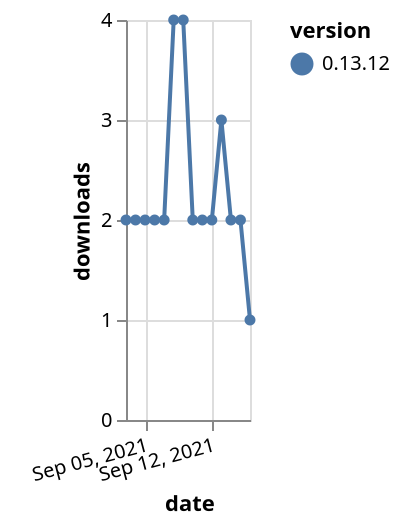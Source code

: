 {"$schema": "https://vega.github.io/schema/vega-lite/v5.json", "description": "A simple bar chart with embedded data.", "data": {"values": [{"date": "2021-09-03", "total": 4528, "delta": 2, "version": "0.13.12"}, {"date": "2021-09-04", "total": 4530, "delta": 2, "version": "0.13.12"}, {"date": "2021-09-05", "total": 4532, "delta": 2, "version": "0.13.12"}, {"date": "2021-09-06", "total": 4534, "delta": 2, "version": "0.13.12"}, {"date": "2021-09-07", "total": 4536, "delta": 2, "version": "0.13.12"}, {"date": "2021-09-08", "total": 4540, "delta": 4, "version": "0.13.12"}, {"date": "2021-09-09", "total": 4544, "delta": 4, "version": "0.13.12"}, {"date": "2021-09-10", "total": 4546, "delta": 2, "version": "0.13.12"}, {"date": "2021-09-11", "total": 4548, "delta": 2, "version": "0.13.12"}, {"date": "2021-09-12", "total": 4550, "delta": 2, "version": "0.13.12"}, {"date": "2021-09-13", "total": 4553, "delta": 3, "version": "0.13.12"}, {"date": "2021-09-14", "total": 4555, "delta": 2, "version": "0.13.12"}, {"date": "2021-09-15", "total": 4557, "delta": 2, "version": "0.13.12"}, {"date": "2021-09-16", "total": 4558, "delta": 1, "version": "0.13.12"}]}, "width": "container", "mark": {"type": "line", "point": {"filled": true}}, "encoding": {"x": {"field": "date", "type": "temporal", "timeUnit": "yearmonthdate", "title": "date", "axis": {"labelAngle": -15}}, "y": {"field": "delta", "type": "quantitative", "title": "downloads"}, "color": {"field": "version", "type": "nominal"}, "tooltip": {"field": "delta"}}}